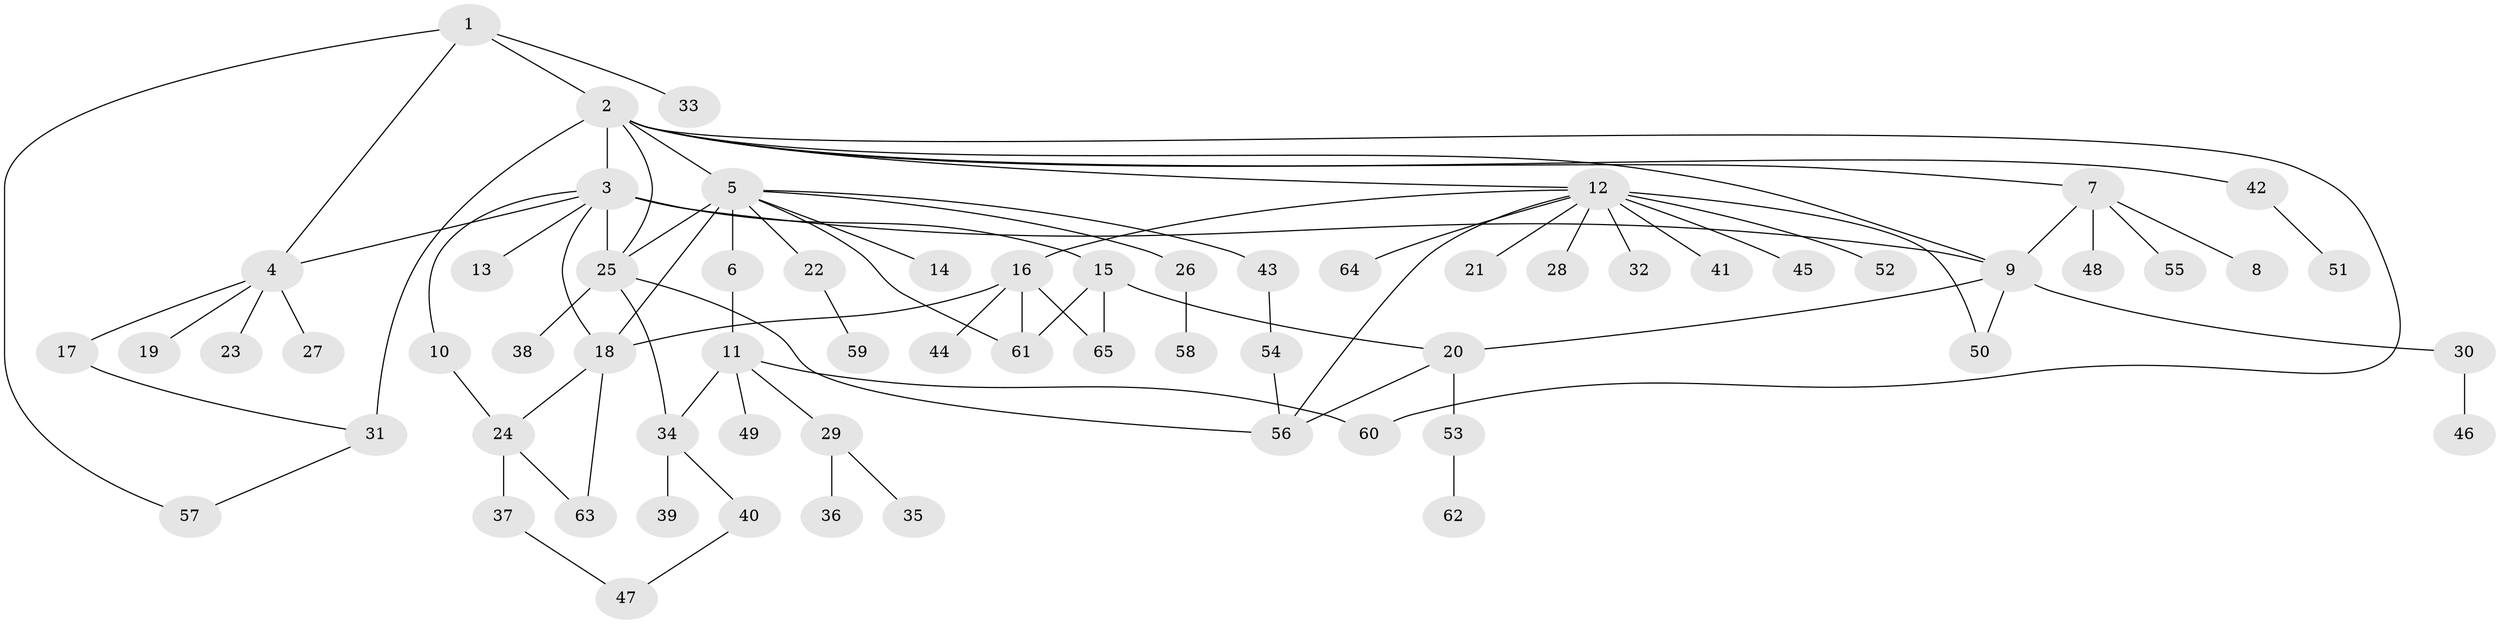 // original degree distribution, {5: 0.015384615384615385, 18: 0.007692307692307693, 19: 0.015384615384615385, 7: 0.023076923076923078, 1: 0.5769230769230769, 3: 0.1, 6: 0.03076923076923077, 2: 0.16923076923076924, 13: 0.007692307692307693, 8: 0.007692307692307693, 4: 0.046153846153846156}
// Generated by graph-tools (version 1.1) at 2025/35/03/09/25 02:35:25]
// undirected, 65 vertices, 86 edges
graph export_dot {
graph [start="1"]
  node [color=gray90,style=filled];
  1;
  2;
  3;
  4;
  5;
  6;
  7;
  8;
  9;
  10;
  11;
  12;
  13;
  14;
  15;
  16;
  17;
  18;
  19;
  20;
  21;
  22;
  23;
  24;
  25;
  26;
  27;
  28;
  29;
  30;
  31;
  32;
  33;
  34;
  35;
  36;
  37;
  38;
  39;
  40;
  41;
  42;
  43;
  44;
  45;
  46;
  47;
  48;
  49;
  50;
  51;
  52;
  53;
  54;
  55;
  56;
  57;
  58;
  59;
  60;
  61;
  62;
  63;
  64;
  65;
  1 -- 2 [weight=1.0];
  1 -- 4 [weight=1.0];
  1 -- 33 [weight=1.0];
  1 -- 57 [weight=1.0];
  2 -- 3 [weight=1.0];
  2 -- 5 [weight=1.0];
  2 -- 7 [weight=1.0];
  2 -- 9 [weight=2.0];
  2 -- 12 [weight=1.0];
  2 -- 25 [weight=1.0];
  2 -- 31 [weight=6.0];
  2 -- 42 [weight=1.0];
  2 -- 60 [weight=1.0];
  3 -- 4 [weight=1.0];
  3 -- 9 [weight=10.0];
  3 -- 10 [weight=1.0];
  3 -- 13 [weight=1.0];
  3 -- 15 [weight=1.0];
  3 -- 18 [weight=1.0];
  3 -- 25 [weight=1.0];
  4 -- 17 [weight=1.0];
  4 -- 19 [weight=1.0];
  4 -- 23 [weight=1.0];
  4 -- 27 [weight=1.0];
  5 -- 6 [weight=9.0];
  5 -- 14 [weight=1.0];
  5 -- 18 [weight=1.0];
  5 -- 22 [weight=1.0];
  5 -- 25 [weight=1.0];
  5 -- 26 [weight=1.0];
  5 -- 43 [weight=1.0];
  5 -- 61 [weight=1.0];
  6 -- 11 [weight=1.0];
  7 -- 8 [weight=1.0];
  7 -- 9 [weight=1.0];
  7 -- 48 [weight=1.0];
  7 -- 55 [weight=1.0];
  9 -- 20 [weight=1.0];
  9 -- 30 [weight=1.0];
  9 -- 50 [weight=1.0];
  10 -- 24 [weight=1.0];
  11 -- 29 [weight=1.0];
  11 -- 34 [weight=1.0];
  11 -- 49 [weight=1.0];
  11 -- 60 [weight=1.0];
  12 -- 16 [weight=1.0];
  12 -- 21 [weight=1.0];
  12 -- 28 [weight=1.0];
  12 -- 32 [weight=1.0];
  12 -- 41 [weight=2.0];
  12 -- 45 [weight=1.0];
  12 -- 50 [weight=1.0];
  12 -- 52 [weight=1.0];
  12 -- 56 [weight=1.0];
  12 -- 64 [weight=1.0];
  15 -- 20 [weight=3.0];
  15 -- 61 [weight=1.0];
  15 -- 65 [weight=1.0];
  16 -- 18 [weight=1.0];
  16 -- 44 [weight=1.0];
  16 -- 61 [weight=1.0];
  16 -- 65 [weight=1.0];
  17 -- 31 [weight=1.0];
  18 -- 24 [weight=1.0];
  18 -- 63 [weight=1.0];
  20 -- 53 [weight=1.0];
  20 -- 56 [weight=1.0];
  22 -- 59 [weight=1.0];
  24 -- 37 [weight=2.0];
  24 -- 63 [weight=1.0];
  25 -- 34 [weight=1.0];
  25 -- 38 [weight=2.0];
  25 -- 56 [weight=1.0];
  26 -- 58 [weight=1.0];
  29 -- 35 [weight=1.0];
  29 -- 36 [weight=1.0];
  30 -- 46 [weight=1.0];
  31 -- 57 [weight=1.0];
  34 -- 39 [weight=2.0];
  34 -- 40 [weight=1.0];
  37 -- 47 [weight=1.0];
  40 -- 47 [weight=1.0];
  42 -- 51 [weight=1.0];
  43 -- 54 [weight=1.0];
  53 -- 62 [weight=1.0];
  54 -- 56 [weight=1.0];
}
